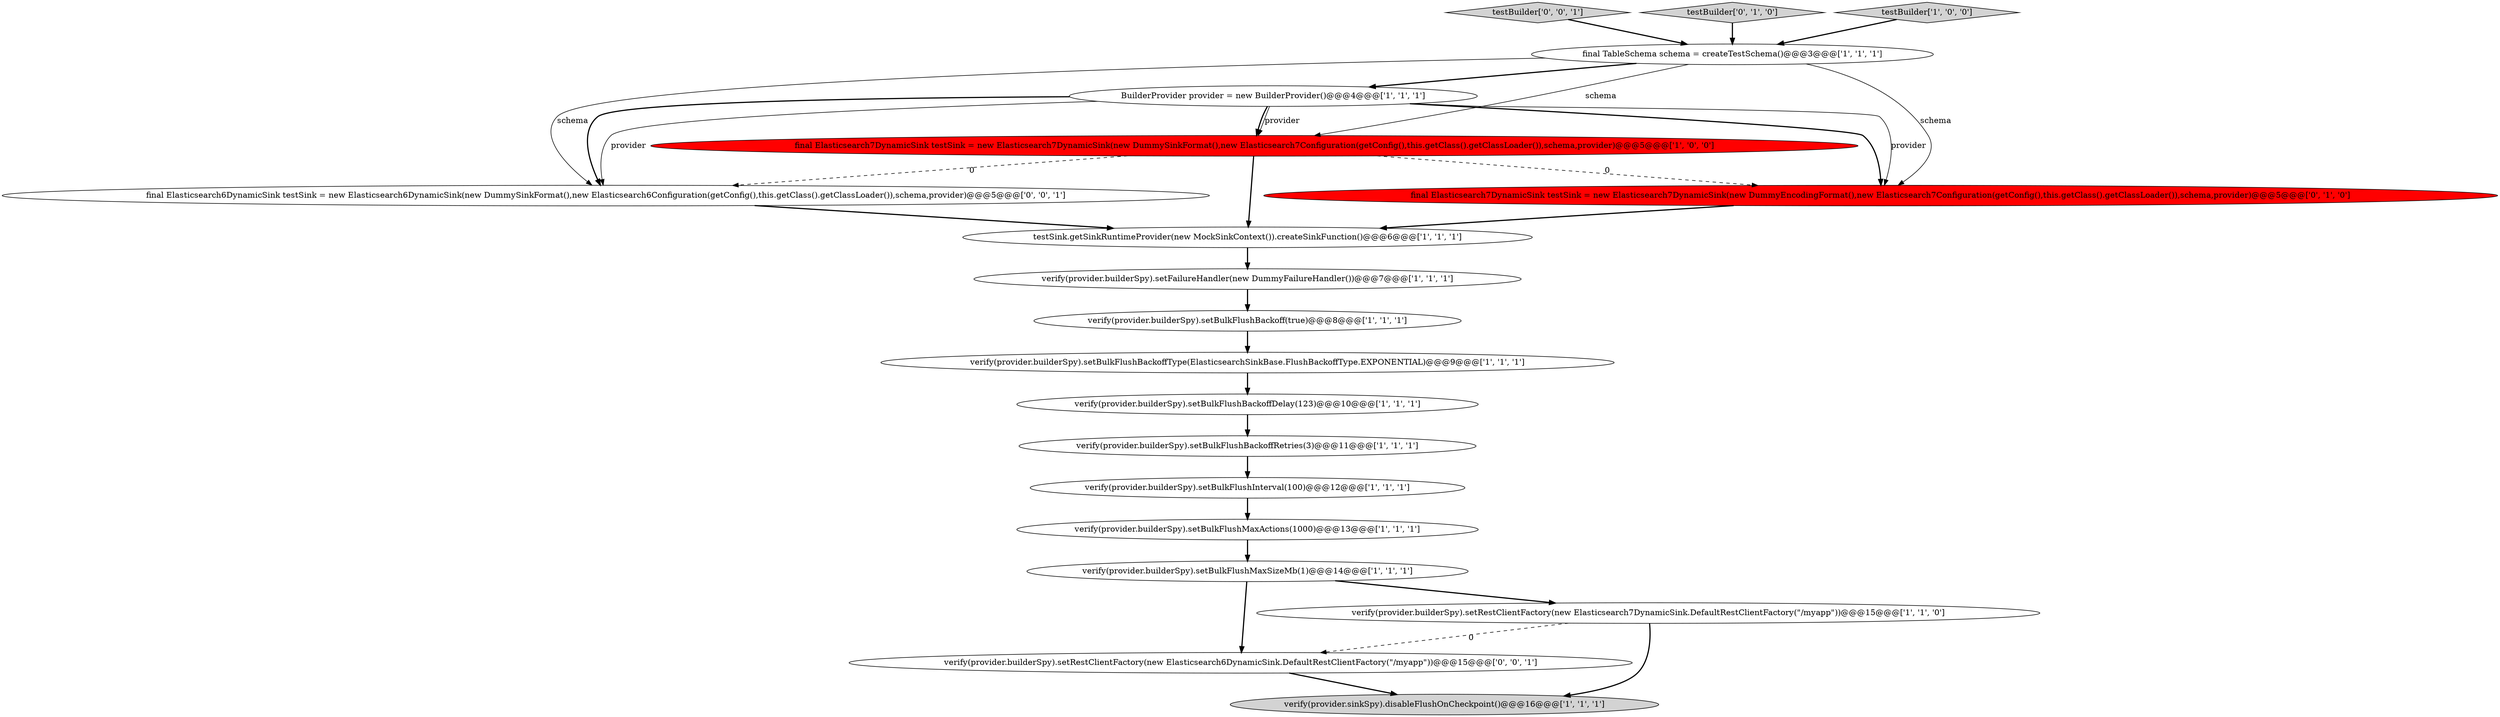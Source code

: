 digraph {
7 [style = filled, label = "BuilderProvider provider = new BuilderProvider()@@@4@@@['1', '1', '1']", fillcolor = white, shape = ellipse image = "AAA0AAABBB1BBB"];
19 [style = filled, label = "verify(provider.builderSpy).setRestClientFactory(new Elasticsearch6DynamicSink.DefaultRestClientFactory(\"/myapp\"))@@@15@@@['0', '0', '1']", fillcolor = white, shape = ellipse image = "AAA0AAABBB3BBB"];
10 [style = filled, label = "verify(provider.builderSpy).setBulkFlushBackoff(true)@@@8@@@['1', '1', '1']", fillcolor = white, shape = ellipse image = "AAA0AAABBB1BBB"];
4 [style = filled, label = "verify(provider.builderSpy).setFailureHandler(new DummyFailureHandler())@@@7@@@['1', '1', '1']", fillcolor = white, shape = ellipse image = "AAA0AAABBB1BBB"];
3 [style = filled, label = "final Elasticsearch7DynamicSink testSink = new Elasticsearch7DynamicSink(new DummySinkFormat(),new Elasticsearch7Configuration(getConfig(),this.getClass().getClassLoader()),schema,provider)@@@5@@@['1', '0', '0']", fillcolor = red, shape = ellipse image = "AAA1AAABBB1BBB"];
1 [style = filled, label = "verify(provider.builderSpy).setBulkFlushMaxSizeMb(1)@@@14@@@['1', '1', '1']", fillcolor = white, shape = ellipse image = "AAA0AAABBB1BBB"];
13 [style = filled, label = "verify(provider.sinkSpy).disableFlushOnCheckpoint()@@@16@@@['1', '1', '1']", fillcolor = lightgray, shape = ellipse image = "AAA0AAABBB1BBB"];
14 [style = filled, label = "verify(provider.builderSpy).setBulkFlushMaxActions(1000)@@@13@@@['1', '1', '1']", fillcolor = white, shape = ellipse image = "AAA0AAABBB1BBB"];
17 [style = filled, label = "final Elasticsearch6DynamicSink testSink = new Elasticsearch6DynamicSink(new DummySinkFormat(),new Elasticsearch6Configuration(getConfig(),this.getClass().getClassLoader()),schema,provider)@@@5@@@['0', '0', '1']", fillcolor = white, shape = ellipse image = "AAA0AAABBB3BBB"];
18 [style = filled, label = "testBuilder['0', '0', '1']", fillcolor = lightgray, shape = diamond image = "AAA0AAABBB3BBB"];
6 [style = filled, label = "verify(provider.builderSpy).setBulkFlushBackoffDelay(123)@@@10@@@['1', '1', '1']", fillcolor = white, shape = ellipse image = "AAA0AAABBB1BBB"];
8 [style = filled, label = "verify(provider.builderSpy).setBulkFlushBackoffRetries(3)@@@11@@@['1', '1', '1']", fillcolor = white, shape = ellipse image = "AAA0AAABBB1BBB"];
16 [style = filled, label = "testBuilder['0', '1', '0']", fillcolor = lightgray, shape = diamond image = "AAA0AAABBB2BBB"];
5 [style = filled, label = "final TableSchema schema = createTestSchema()@@@3@@@['1', '1', '1']", fillcolor = white, shape = ellipse image = "AAA0AAABBB1BBB"];
11 [style = filled, label = "verify(provider.builderSpy).setRestClientFactory(new Elasticsearch7DynamicSink.DefaultRestClientFactory(\"/myapp\"))@@@15@@@['1', '1', '0']", fillcolor = white, shape = ellipse image = "AAA0AAABBB1BBB"];
12 [style = filled, label = "verify(provider.builderSpy).setBulkFlushBackoffType(ElasticsearchSinkBase.FlushBackoffType.EXPONENTIAL)@@@9@@@['1', '1', '1']", fillcolor = white, shape = ellipse image = "AAA0AAABBB1BBB"];
15 [style = filled, label = "final Elasticsearch7DynamicSink testSink = new Elasticsearch7DynamicSink(new DummyEncodingFormat(),new Elasticsearch7Configuration(getConfig(),this.getClass().getClassLoader()),schema,provider)@@@5@@@['0', '1', '0']", fillcolor = red, shape = ellipse image = "AAA1AAABBB2BBB"];
0 [style = filled, label = "testBuilder['1', '0', '0']", fillcolor = lightgray, shape = diamond image = "AAA0AAABBB1BBB"];
9 [style = filled, label = "testSink.getSinkRuntimeProvider(new MockSinkContext()).createSinkFunction()@@@6@@@['1', '1', '1']", fillcolor = white, shape = ellipse image = "AAA0AAABBB1BBB"];
2 [style = filled, label = "verify(provider.builderSpy).setBulkFlushInterval(100)@@@12@@@['1', '1', '1']", fillcolor = white, shape = ellipse image = "AAA0AAABBB1BBB"];
4->10 [style = bold, label=""];
3->17 [style = dashed, label="0"];
7->17 [style = bold, label=""];
7->15 [style = solid, label="provider"];
17->9 [style = bold, label=""];
9->4 [style = bold, label=""];
5->3 [style = solid, label="schema"];
12->6 [style = bold, label=""];
7->3 [style = bold, label=""];
14->1 [style = bold, label=""];
1->11 [style = bold, label=""];
3->9 [style = bold, label=""];
19->13 [style = bold, label=""];
8->2 [style = bold, label=""];
7->17 [style = solid, label="provider"];
10->12 [style = bold, label=""];
15->9 [style = bold, label=""];
11->19 [style = dashed, label="0"];
18->5 [style = bold, label=""];
11->13 [style = bold, label=""];
6->8 [style = bold, label=""];
2->14 [style = bold, label=""];
5->15 [style = solid, label="schema"];
5->17 [style = solid, label="schema"];
16->5 [style = bold, label=""];
3->15 [style = dashed, label="0"];
5->7 [style = bold, label=""];
7->15 [style = bold, label=""];
7->3 [style = solid, label="provider"];
1->19 [style = bold, label=""];
0->5 [style = bold, label=""];
}
